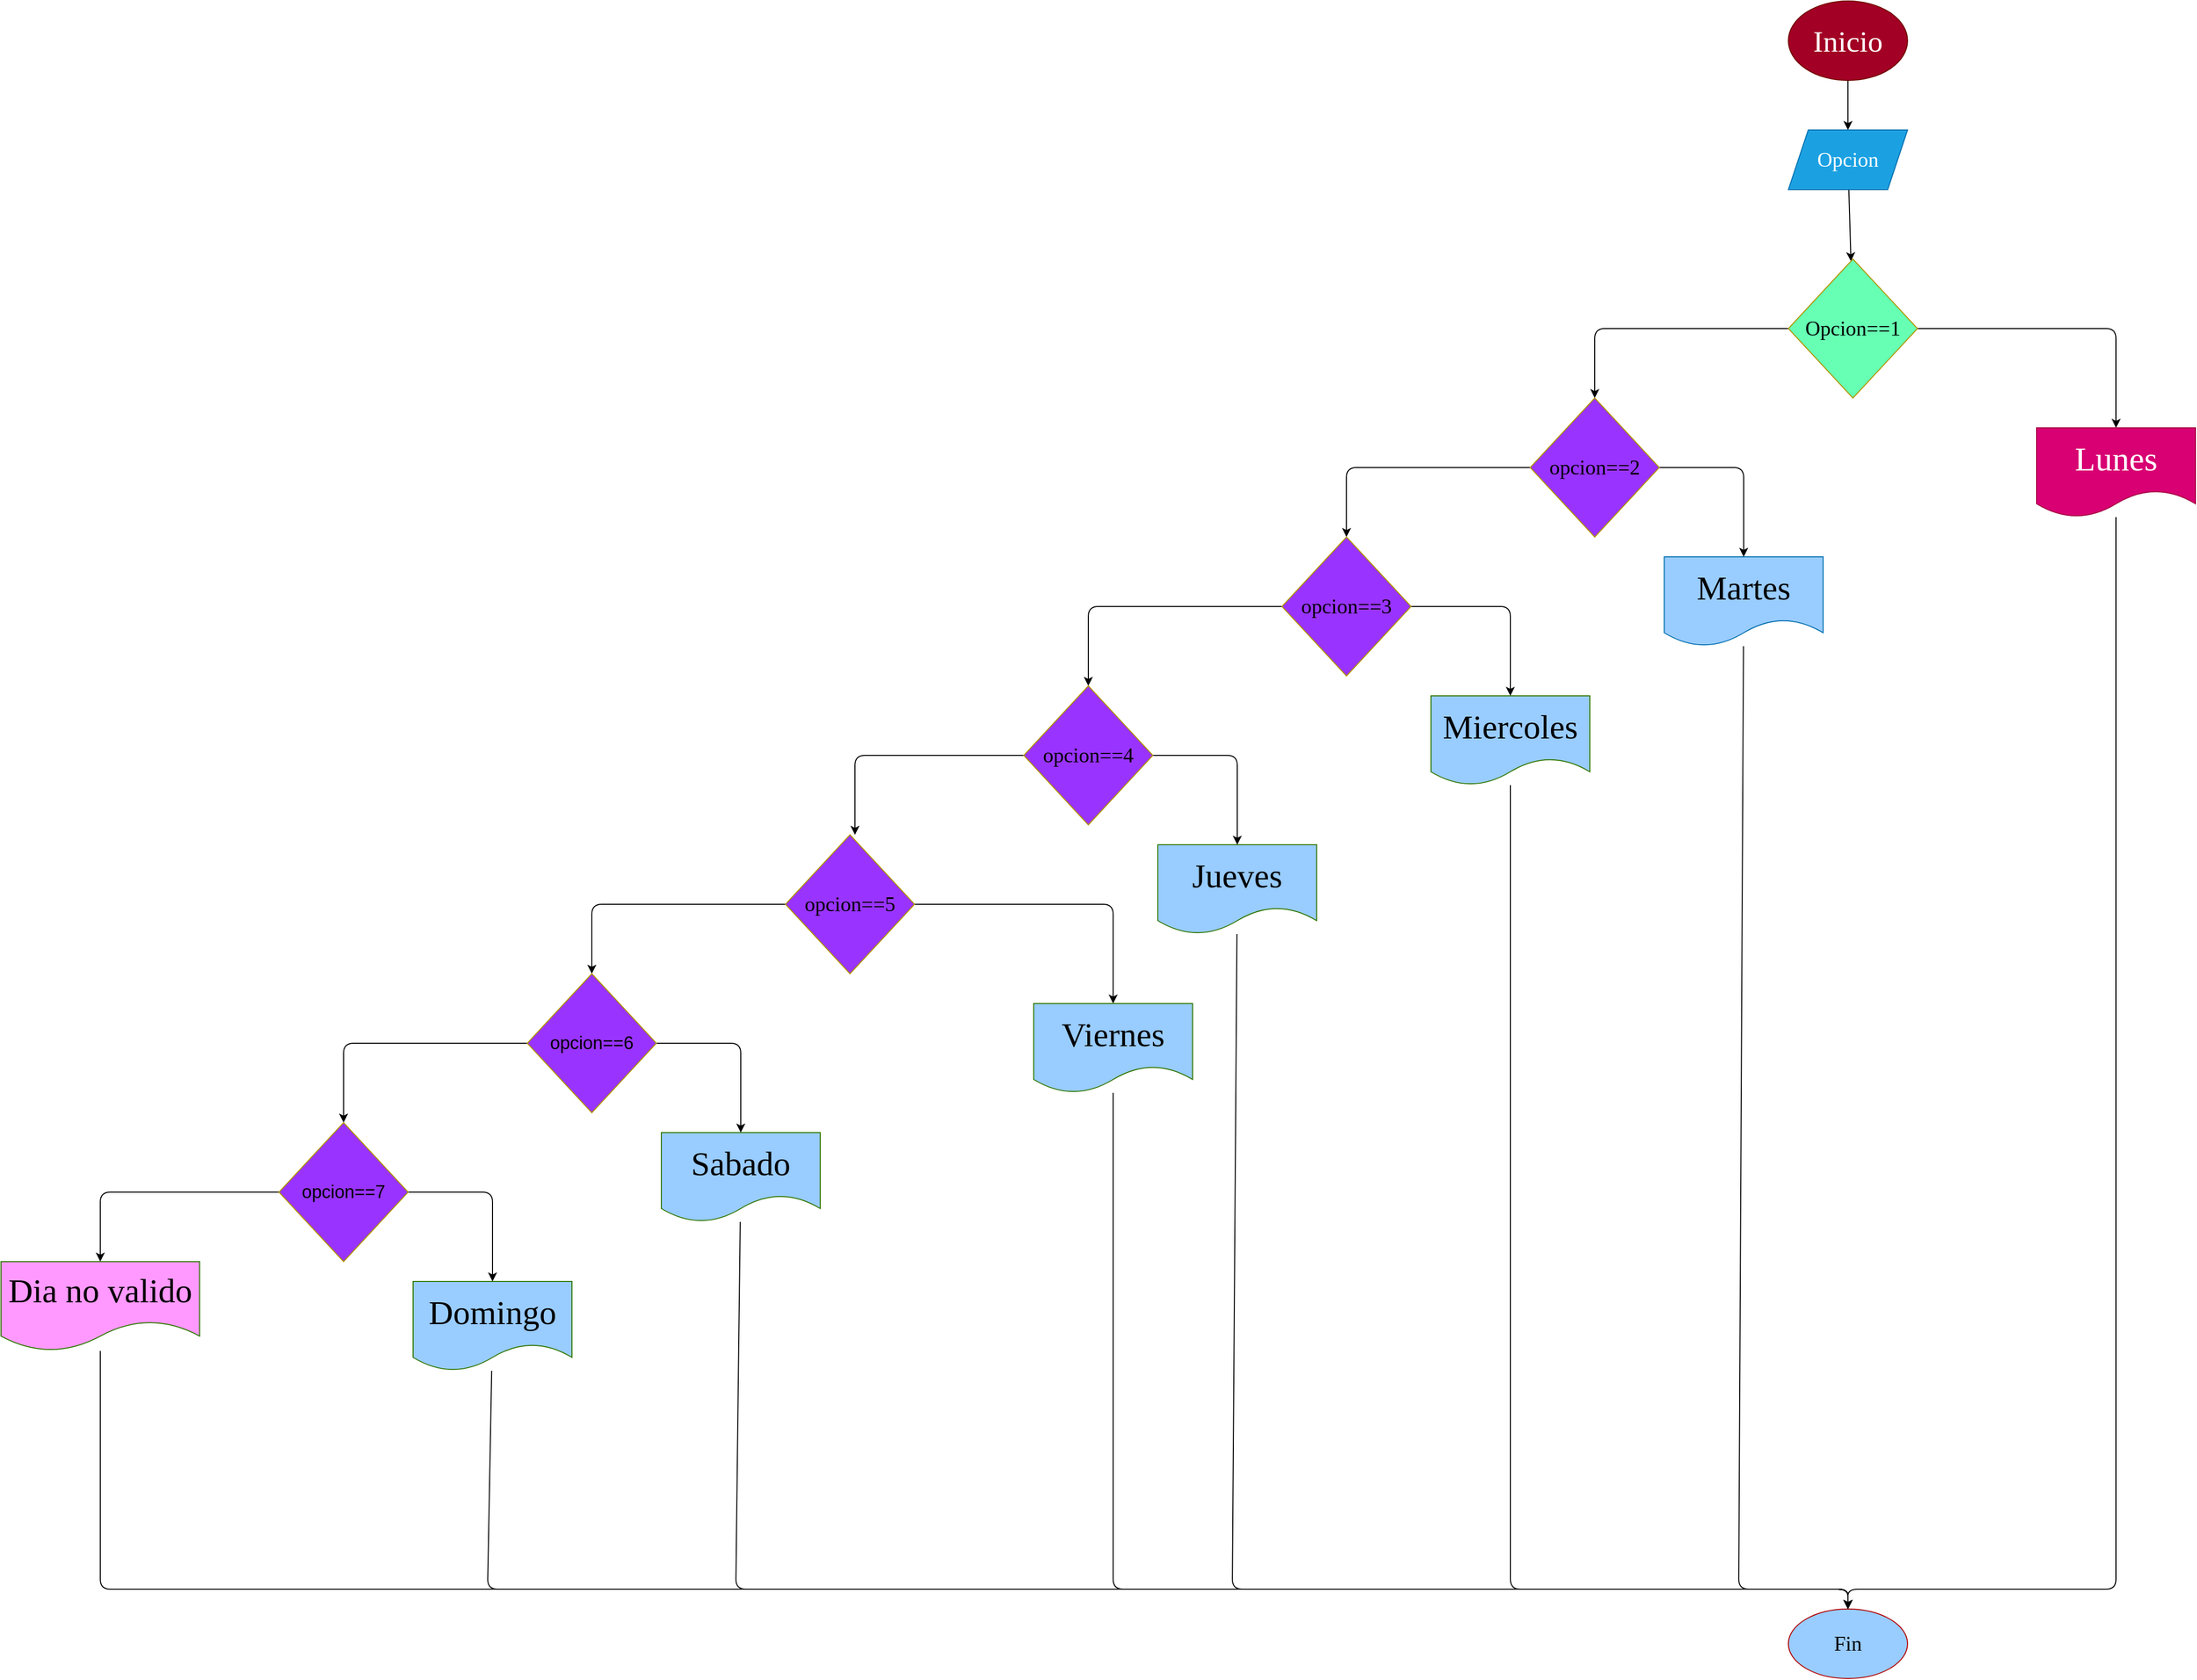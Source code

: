 <mxfile>
    <diagram id="pAi_KdXQo00Ve_mjZ8XZ" name="Página-1">
        <mxGraphModel dx="2185" dy="493" grid="1" gridSize="10" guides="1" tooltips="1" connect="1" arrows="1" fold="1" page="1" pageScale="1" pageWidth="827" pageHeight="1169" math="0" shadow="0">
            <root>
                <mxCell id="0"/>
                <mxCell id="1" parent="0"/>
                <mxCell id="4" value="" style="edgeStyle=none;html=1;fontSize=18;" parent="1" source="2" target="3" edge="1">
                    <mxGeometry relative="1" as="geometry"/>
                </mxCell>
                <mxCell id="2" value="&lt;font style=&quot;font-size: 30px;&quot;&gt;Inicio&lt;/font&gt;" style="ellipse;whiteSpace=wrap;html=1;fillColor=#a20025;fontColor=#ffffff;strokeColor=#6F0000;fontFamily=Comic Sans MS;fontSize=30;" parent="1" vertex="1">
                    <mxGeometry x="250" y="80" width="120" height="80" as="geometry"/>
                </mxCell>
                <mxCell id="6" style="edgeStyle=none;html=1;fontSize=18;" parent="1" source="3" target="5" edge="1">
                    <mxGeometry relative="1" as="geometry"/>
                </mxCell>
                <mxCell id="3" value="&lt;font style=&quot;font-size: 21px&quot;&gt;Opcion&lt;/font&gt;" style="shape=parallelogram;perimeter=parallelogramPerimeter;whiteSpace=wrap;html=1;fixedSize=1;fillColor=#1ba1e2;fontColor=#ffffff;strokeColor=#006EAF;fontFamily=Comic Sans MS;fontSize=21;" parent="1" vertex="1">
                    <mxGeometry x="250" y="210" width="120" height="60" as="geometry"/>
                </mxCell>
                <mxCell id="28" style="edgeStyle=none;html=1;" parent="1" source="5" target="55" edge="1">
                    <mxGeometry relative="1" as="geometry">
                        <Array as="points">
                            <mxPoint x="580" y="410"/>
                        </Array>
                        <mxPoint x="585" y="500" as="targetPoint"/>
                    </mxGeometry>
                </mxCell>
                <mxCell id="46" style="edgeStyle=none;html=1;fontSize=18;entryX=0.5;entryY=0;entryDx=0;entryDy=0;" parent="1" source="5" target="42" edge="1">
                    <mxGeometry relative="1" as="geometry">
                        <Array as="points">
                            <mxPoint x="55" y="410"/>
                        </Array>
                        <mxPoint x="5.0" y="480" as="targetPoint"/>
                    </mxGeometry>
                </mxCell>
                <mxCell id="5" value="Opcion==1" style="rhombus;whiteSpace=wrap;html=1;fontSize=21;fillColor=#66FFB3;fontColor=#000000;strokeColor=#B09500;fontFamily=Comic Sans MS;" parent="1" vertex="1">
                    <mxGeometry x="250" y="340" width="130" height="140" as="geometry"/>
                </mxCell>
                <mxCell id="23" value="&lt;font color=&quot;#000000&quot;&gt;Fin&lt;/font&gt;" style="ellipse;whiteSpace=wrap;html=1;fontSize=21;fillColor=#99CCFF;fontColor=#ffffff;strokeColor=#B20000;fontFamily=Comic Sans MS;" parent="1" vertex="1">
                    <mxGeometry x="250" y="1700" width="120" height="70" as="geometry"/>
                </mxCell>
                <mxCell id="113" style="edgeStyle=none;html=1;entryX=0.5;entryY=0;entryDx=0;entryDy=0;fontFamily=Comic Sans MS;fontSize=34;" parent="1" source="37" target="23" edge="1">
                    <mxGeometry relative="1" as="geometry">
                        <Array as="points">
                            <mxPoint x="200" y="1680"/>
                            <mxPoint x="310" y="1680"/>
                        </Array>
                    </mxGeometry>
                </mxCell>
                <mxCell id="37" value="&lt;font color=&quot;#000000&quot;&gt;Martes&lt;/font&gt;" style="shape=document;whiteSpace=wrap;html=1;boundedLbl=1;fontSize=34;fillColor=#99CCFF;fontColor=#ffffff;strokeColor=#006EAF;fontFamily=Comic Sans MS;" parent="1" vertex="1">
                    <mxGeometry x="125" y="640" width="160" height="90" as="geometry"/>
                </mxCell>
                <mxCell id="40" style="edgeStyle=none;html=1;" parent="1" source="42" target="37" edge="1">
                    <mxGeometry relative="1" as="geometry">
                        <Array as="points">
                            <mxPoint x="205" y="550"/>
                        </Array>
                        <mxPoint x="205" y="640" as="targetPoint"/>
                    </mxGeometry>
                </mxCell>
                <mxCell id="41" style="edgeStyle=none;html=1;fontSize=18;entryX=0.5;entryY=0;entryDx=0;entryDy=0;" parent="1" source="42" target="70" edge="1">
                    <mxGeometry relative="1" as="geometry">
                        <Array as="points">
                            <mxPoint x="-195" y="550"/>
                        </Array>
                        <mxPoint x="-200" y="620" as="targetPoint"/>
                    </mxGeometry>
                </mxCell>
                <mxCell id="42" value="opcion==2" style="rhombus;whiteSpace=wrap;html=1;fontSize=21;fillColor=#9933FF;fontColor=#000000;strokeColor=#B09500;fontFamily=Comic Sans MS;" parent="1" vertex="1">
                    <mxGeometry x="-10" y="480" width="130" height="140" as="geometry"/>
                </mxCell>
                <mxCell id="115" style="edgeStyle=none;html=1;entryX=0.5;entryY=0;entryDx=0;entryDy=0;fontFamily=Comic Sans MS;fontSize=34;" parent="1" source="55" target="23" edge="1">
                    <mxGeometry relative="1" as="geometry">
                        <Array as="points">
                            <mxPoint x="580" y="1680"/>
                            <mxPoint x="310" y="1680"/>
                        </Array>
                    </mxGeometry>
                </mxCell>
                <mxCell id="55" value="Lunes" style="shape=document;whiteSpace=wrap;html=1;boundedLbl=1;fontSize=34;fillColor=#d80073;fontColor=#ffffff;strokeColor=#A50040;fontFamily=Comic Sans MS;" parent="1" vertex="1">
                    <mxGeometry x="500" y="510" width="160" height="90" as="geometry"/>
                </mxCell>
                <mxCell id="68" style="edgeStyle=none;html=1;" parent="1" source="70" target="79" edge="1">
                    <mxGeometry relative="1" as="geometry">
                        <Array as="points">
                            <mxPoint x="-30" y="690"/>
                        </Array>
                        <mxPoint x="75" y="790" as="targetPoint"/>
                    </mxGeometry>
                </mxCell>
                <mxCell id="69" style="edgeStyle=none;html=1;fontSize=18;entryX=0.5;entryY=0;entryDx=0;entryDy=0;" parent="1" source="70" target="76" edge="1">
                    <mxGeometry relative="1" as="geometry">
                        <Array as="points">
                            <mxPoint x="-455" y="690"/>
                        </Array>
                        <mxPoint x="-505.0" y="770" as="targetPoint"/>
                    </mxGeometry>
                </mxCell>
                <mxCell id="70" value="opcion==3" style="rhombus;whiteSpace=wrap;html=1;fontSize=21;fillColor=#9933FF;fontColor=#000000;strokeColor=#B09500;fontFamily=Comic Sans MS;" parent="1" vertex="1">
                    <mxGeometry x="-260" y="620" width="130" height="140" as="geometry"/>
                </mxCell>
                <mxCell id="109" style="edgeStyle=none;html=1;entryX=0.5;entryY=0;entryDx=0;entryDy=0;fontFamily=Comic Sans MS;fontSize=34;" parent="1" source="73" target="23" edge="1">
                    <mxGeometry relative="1" as="geometry">
                        <Array as="points">
                            <mxPoint x="-310" y="1680"/>
                            <mxPoint x="310" y="1680"/>
                        </Array>
                    </mxGeometry>
                </mxCell>
                <mxCell id="73" value="&lt;font color=&quot;#000000&quot;&gt;Jueves&lt;/font&gt;" style="shape=document;whiteSpace=wrap;html=1;boundedLbl=1;fontSize=34;fillColor=#99CCFF;fontColor=#ffffff;strokeColor=#2D7600;fontFamily=Comic Sans MS;" parent="1" vertex="1">
                    <mxGeometry x="-385" y="930" width="160" height="90" as="geometry"/>
                </mxCell>
                <mxCell id="74" style="edgeStyle=none;html=1;" parent="1" source="76" target="73" edge="1">
                    <mxGeometry relative="1" as="geometry">
                        <Array as="points">
                            <mxPoint x="-305" y="840"/>
                        </Array>
                        <mxPoint x="-305" y="930" as="targetPoint"/>
                    </mxGeometry>
                </mxCell>
                <mxCell id="75" style="edgeStyle=none;html=1;fontSize=18;" parent="1" source="76" edge="1">
                    <mxGeometry relative="1" as="geometry">
                        <Array as="points">
                            <mxPoint x="-690" y="840"/>
                        </Array>
                        <mxPoint x="-690" y="920" as="targetPoint"/>
                    </mxGeometry>
                </mxCell>
                <mxCell id="76" value="opcion==4" style="rhombus;whiteSpace=wrap;html=1;fontSize=21;fillColor=#9933FF;fontColor=#000000;strokeColor=#B09500;fontFamily=Comic Sans MS;" parent="1" vertex="1">
                    <mxGeometry x="-520" y="770" width="130" height="140" as="geometry"/>
                </mxCell>
                <mxCell id="111" style="edgeStyle=none;html=1;entryX=0.5;entryY=0;entryDx=0;entryDy=0;fontFamily=Comic Sans MS;fontSize=34;" parent="1" source="79" target="23" edge="1">
                    <mxGeometry relative="1" as="geometry">
                        <Array as="points">
                            <mxPoint x="-30" y="1680"/>
                            <mxPoint x="310" y="1680"/>
                        </Array>
                    </mxGeometry>
                </mxCell>
                <mxCell id="79" value="&lt;font color=&quot;#000000&quot;&gt;Miercoles&lt;/font&gt;" style="shape=document;whiteSpace=wrap;html=1;boundedLbl=1;fontSize=34;fillColor=#99CCFF;fontColor=#ffffff;strokeColor=#2D7600;fontFamily=Comic Sans MS;" parent="1" vertex="1">
                    <mxGeometry x="-110" y="780" width="160" height="90" as="geometry"/>
                </mxCell>
                <mxCell id="80" style="edgeStyle=none;html=1;" parent="1" source="82" target="91" edge="1">
                    <mxGeometry relative="1" as="geometry">
                        <Array as="points">
                            <mxPoint x="-430" y="990"/>
                        </Array>
                        <mxPoint x="-425" y="1080" as="targetPoint"/>
                    </mxGeometry>
                </mxCell>
                <mxCell id="81" style="edgeStyle=none;html=1;fontSize=18;entryX=0.5;entryY=0;entryDx=0;entryDy=0;" parent="1" source="82" target="88" edge="1">
                    <mxGeometry relative="1" as="geometry">
                        <Array as="points">
                            <mxPoint x="-955" y="990"/>
                        </Array>
                        <mxPoint x="-1005.0" y="1060" as="targetPoint"/>
                    </mxGeometry>
                </mxCell>
                <mxCell id="82" value="opcion==5" style="rhombus;whiteSpace=wrap;html=1;fontSize=21;fillColor=#9933FF;fontColor=#000000;strokeColor=#B09500;fontFamily=Comic Sans MS;" parent="1" vertex="1">
                    <mxGeometry x="-760" y="920" width="130" height="140" as="geometry"/>
                </mxCell>
                <mxCell id="116" style="edgeStyle=none;html=1;entryX=0.5;entryY=0;entryDx=0;entryDy=0;fontFamily=Comic Sans MS;fontSize=34;" parent="1" source="85" target="23" edge="1">
                    <mxGeometry relative="1" as="geometry">
                        <Array as="points">
                            <mxPoint x="-810" y="1680"/>
                            <mxPoint x="310" y="1680"/>
                        </Array>
                    </mxGeometry>
                </mxCell>
                <mxCell id="85" value="&lt;font color=&quot;#000000&quot;&gt;Sabado&lt;/font&gt;" style="shape=document;whiteSpace=wrap;html=1;boundedLbl=1;fontSize=34;fillColor=#99CCFF;fontColor=#ffffff;strokeColor=#2D7600;fontFamily=Comic Sans MS;" parent="1" vertex="1">
                    <mxGeometry x="-885" y="1220" width="160" height="90" as="geometry"/>
                </mxCell>
                <mxCell id="86" style="edgeStyle=none;html=1;" parent="1" source="88" target="85" edge="1">
                    <mxGeometry relative="1" as="geometry">
                        <Array as="points">
                            <mxPoint x="-805" y="1130"/>
                        </Array>
                        <mxPoint x="-805" y="1220" as="targetPoint"/>
                    </mxGeometry>
                </mxCell>
                <mxCell id="87" style="edgeStyle=none;html=1;fontSize=18;entryX=0.5;entryY=0;entryDx=0;entryDy=0;" parent="1" source="88" target="95" edge="1">
                    <mxGeometry relative="1" as="geometry">
                        <Array as="points">
                            <mxPoint x="-1205" y="1130"/>
                        </Array>
                        <mxPoint x="-1200" y="1210" as="targetPoint"/>
                    </mxGeometry>
                </mxCell>
                <mxCell id="88" value="opcion==6" style="rhombus;whiteSpace=wrap;html=1;fontSize=18;fillColor=#9933FF;fontColor=#000000;strokeColor=#B09500;" parent="1" vertex="1">
                    <mxGeometry x="-1020" y="1060" width="130" height="140" as="geometry"/>
                </mxCell>
                <mxCell id="107" style="edgeStyle=none;html=1;entryX=0.5;entryY=0;entryDx=0;entryDy=0;fontFamily=Comic Sans MS;fontSize=34;" parent="1" source="91" target="23" edge="1">
                    <mxGeometry relative="1" as="geometry">
                        <Array as="points">
                            <mxPoint x="-430" y="1680"/>
                            <mxPoint x="310" y="1680"/>
                        </Array>
                    </mxGeometry>
                </mxCell>
                <mxCell id="91" value="&lt;font color=&quot;#000000&quot;&gt;Viernes&lt;/font&gt;" style="shape=document;whiteSpace=wrap;html=1;boundedLbl=1;fontSize=34;fillColor=#99CCFF;fontColor=#ffffff;strokeColor=#2D7600;fontFamily=Comic Sans MS;" parent="1" vertex="1">
                    <mxGeometry x="-510" y="1090" width="160" height="90" as="geometry"/>
                </mxCell>
                <mxCell id="104" style="edgeStyle=none;html=1;entryX=0.5;entryY=0;entryDx=0;entryDy=0;fontFamily=Comic Sans MS;fontSize=34;" parent="1" source="92" target="23" edge="1">
                    <mxGeometry relative="1" as="geometry">
                        <Array as="points">
                            <mxPoint x="-1060" y="1680"/>
                            <mxPoint x="310" y="1680"/>
                        </Array>
                    </mxGeometry>
                </mxCell>
                <mxCell id="92" value="&lt;font color=&quot;#000000&quot;&gt;Domingo&lt;/font&gt;" style="shape=document;whiteSpace=wrap;html=1;boundedLbl=1;fontSize=34;fillColor=#99CCFF;fontColor=#ffffff;strokeColor=#2D7600;fontFamily=Comic Sans MS;" parent="1" vertex="1">
                    <mxGeometry x="-1135" y="1370" width="160" height="90" as="geometry"/>
                </mxCell>
                <mxCell id="93" style="edgeStyle=none;html=1;" parent="1" source="95" target="92" edge="1">
                    <mxGeometry relative="1" as="geometry">
                        <Array as="points">
                            <mxPoint x="-1055" y="1280"/>
                        </Array>
                        <mxPoint x="-1055" y="1370" as="targetPoint"/>
                    </mxGeometry>
                </mxCell>
                <mxCell id="94" style="edgeStyle=none;html=1;fontSize=18;entryX=0.5;entryY=0;entryDx=0;entryDy=0;" parent="1" source="95" target="98" edge="1">
                    <mxGeometry relative="1" as="geometry">
                        <Array as="points">
                            <mxPoint x="-1450" y="1280"/>
                        </Array>
                        <mxPoint x="-1450" y="1360" as="targetPoint"/>
                    </mxGeometry>
                </mxCell>
                <mxCell id="95" value="opcion==7" style="rhombus;whiteSpace=wrap;html=1;fontSize=18;fillColor=#9933FF;fontColor=#000000;strokeColor=#B09500;gradientColor=none;" parent="1" vertex="1">
                    <mxGeometry x="-1270" y="1210" width="130" height="140" as="geometry"/>
                </mxCell>
                <mxCell id="103" style="edgeStyle=none;html=1;fontFamily=Comic Sans MS;fontSize=34;entryX=0.5;entryY=0;entryDx=0;entryDy=0;" parent="1" source="98" target="23" edge="1">
                    <mxGeometry relative="1" as="geometry">
                        <Array as="points">
                            <mxPoint x="-1450" y="1680"/>
                            <mxPoint x="310" y="1680"/>
                        </Array>
                    </mxGeometry>
                </mxCell>
                <mxCell id="98" value="&lt;font color=&quot;#000000&quot;&gt;Dia no valido&lt;/font&gt;" style="shape=document;whiteSpace=wrap;html=1;boundedLbl=1;fontSize=34;fillColor=#FF99FF;size=0.333;fontColor=#ffffff;strokeColor=#2D7600;fontFamily=Comic Sans MS;" parent="1" vertex="1">
                    <mxGeometry x="-1550" y="1350" width="200" height="90" as="geometry"/>
                </mxCell>
            </root>
        </mxGraphModel>
    </diagram>
    <diagram id="W6mj_4WFFSZwyXie4fen" name="Page-2">
        <mxGraphModel dx="372" dy="345" grid="1" gridSize="10" guides="1" tooltips="1" connect="1" arrows="1" fold="1" page="1" pageScale="1" pageWidth="827" pageHeight="1169" math="0" shadow="0">
            <root>
                <mxCell id="CXwXP7Mmxl0gorEXdDjN-0"/>
                <mxCell id="CXwXP7Mmxl0gorEXdDjN-1" parent="CXwXP7Mmxl0gorEXdDjN-0"/>
            </root>
        </mxGraphModel>
    </diagram>
</mxfile>
